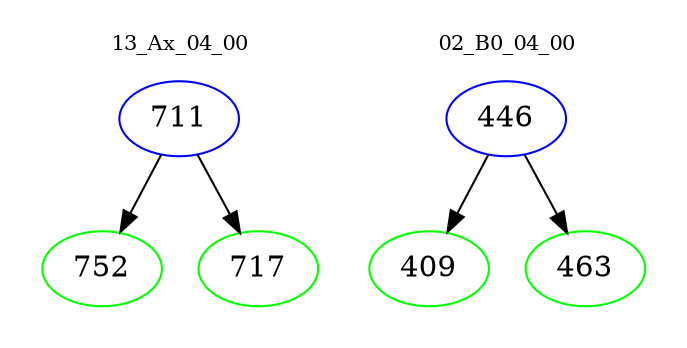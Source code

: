 digraph{
subgraph cluster_0 {
color = white
label = "13_Ax_04_00";
fontsize=10;
T0_711 [label="711", color="blue"]
T0_711 -> T0_752 [color="black"]
T0_752 [label="752", color="green"]
T0_711 -> T0_717 [color="black"]
T0_717 [label="717", color="green"]
}
subgraph cluster_1 {
color = white
label = "02_B0_04_00";
fontsize=10;
T1_446 [label="446", color="blue"]
T1_446 -> T1_409 [color="black"]
T1_409 [label="409", color="green"]
T1_446 -> T1_463 [color="black"]
T1_463 [label="463", color="green"]
}
}
